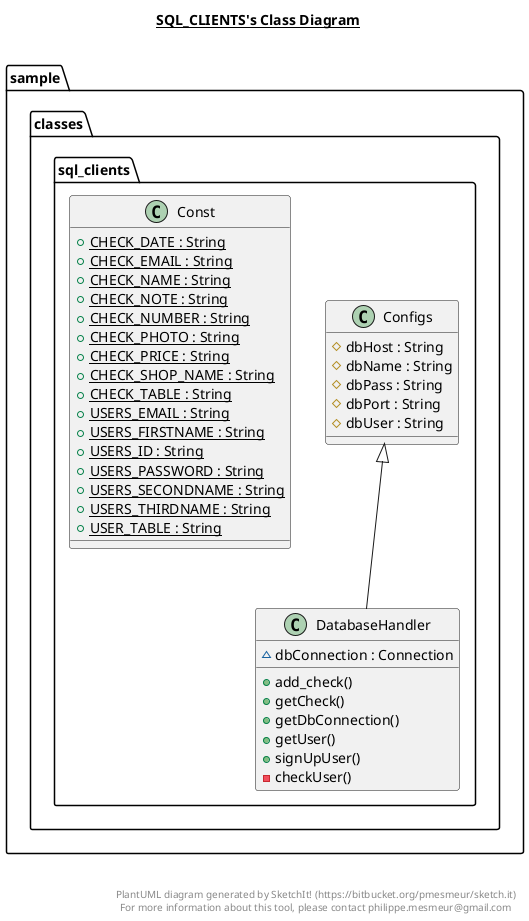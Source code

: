 @startuml

title __SQL_CLIENTS's Class Diagram__\n

  namespace sample {
    namespace classes.sql_clients {
      class sample.classes.sql_clients.Configs {
          # dbHost : String
          # dbName : String
          # dbPass : String
          # dbPort : String
          # dbUser : String
      }
    }
  }
  

  namespace sample {
    namespace classes.sql_clients {
      class sample.classes.sql_clients.Const {
          {static} + CHECK_DATE : String
          {static} + CHECK_EMAIL : String
          {static} + CHECK_NAME : String
          {static} + CHECK_NOTE : String
          {static} + CHECK_NUMBER : String
          {static} + CHECK_PHOTO : String
          {static} + CHECK_PRICE : String
          {static} + CHECK_SHOP_NAME : String
          {static} + CHECK_TABLE : String
          {static} + USERS_EMAIL : String
          {static} + USERS_FIRSTNAME : String
          {static} + USERS_ID : String
          {static} + USERS_PASSWORD : String
          {static} + USERS_SECONDNAME : String
          {static} + USERS_THIRDNAME : String
          {static} + USER_TABLE : String
      }
    }
  }
  

  namespace sample {
    namespace classes.sql_clients {
      class sample.classes.sql_clients.DatabaseHandler {
          ~ dbConnection : Connection
          + add_check()
          + getCheck()
          + getDbConnection()
          + getUser()
          + signUpUser()
          - checkUser()
      }
    }
  }
  

  sample.classes.sql_clients.DatabaseHandler -up-|> sample.classes.sql_clients.Configs


right footer


PlantUML diagram generated by SketchIt! (https://bitbucket.org/pmesmeur/sketch.it)
For more information about this tool, please contact philippe.mesmeur@gmail.com
endfooter

@enduml
